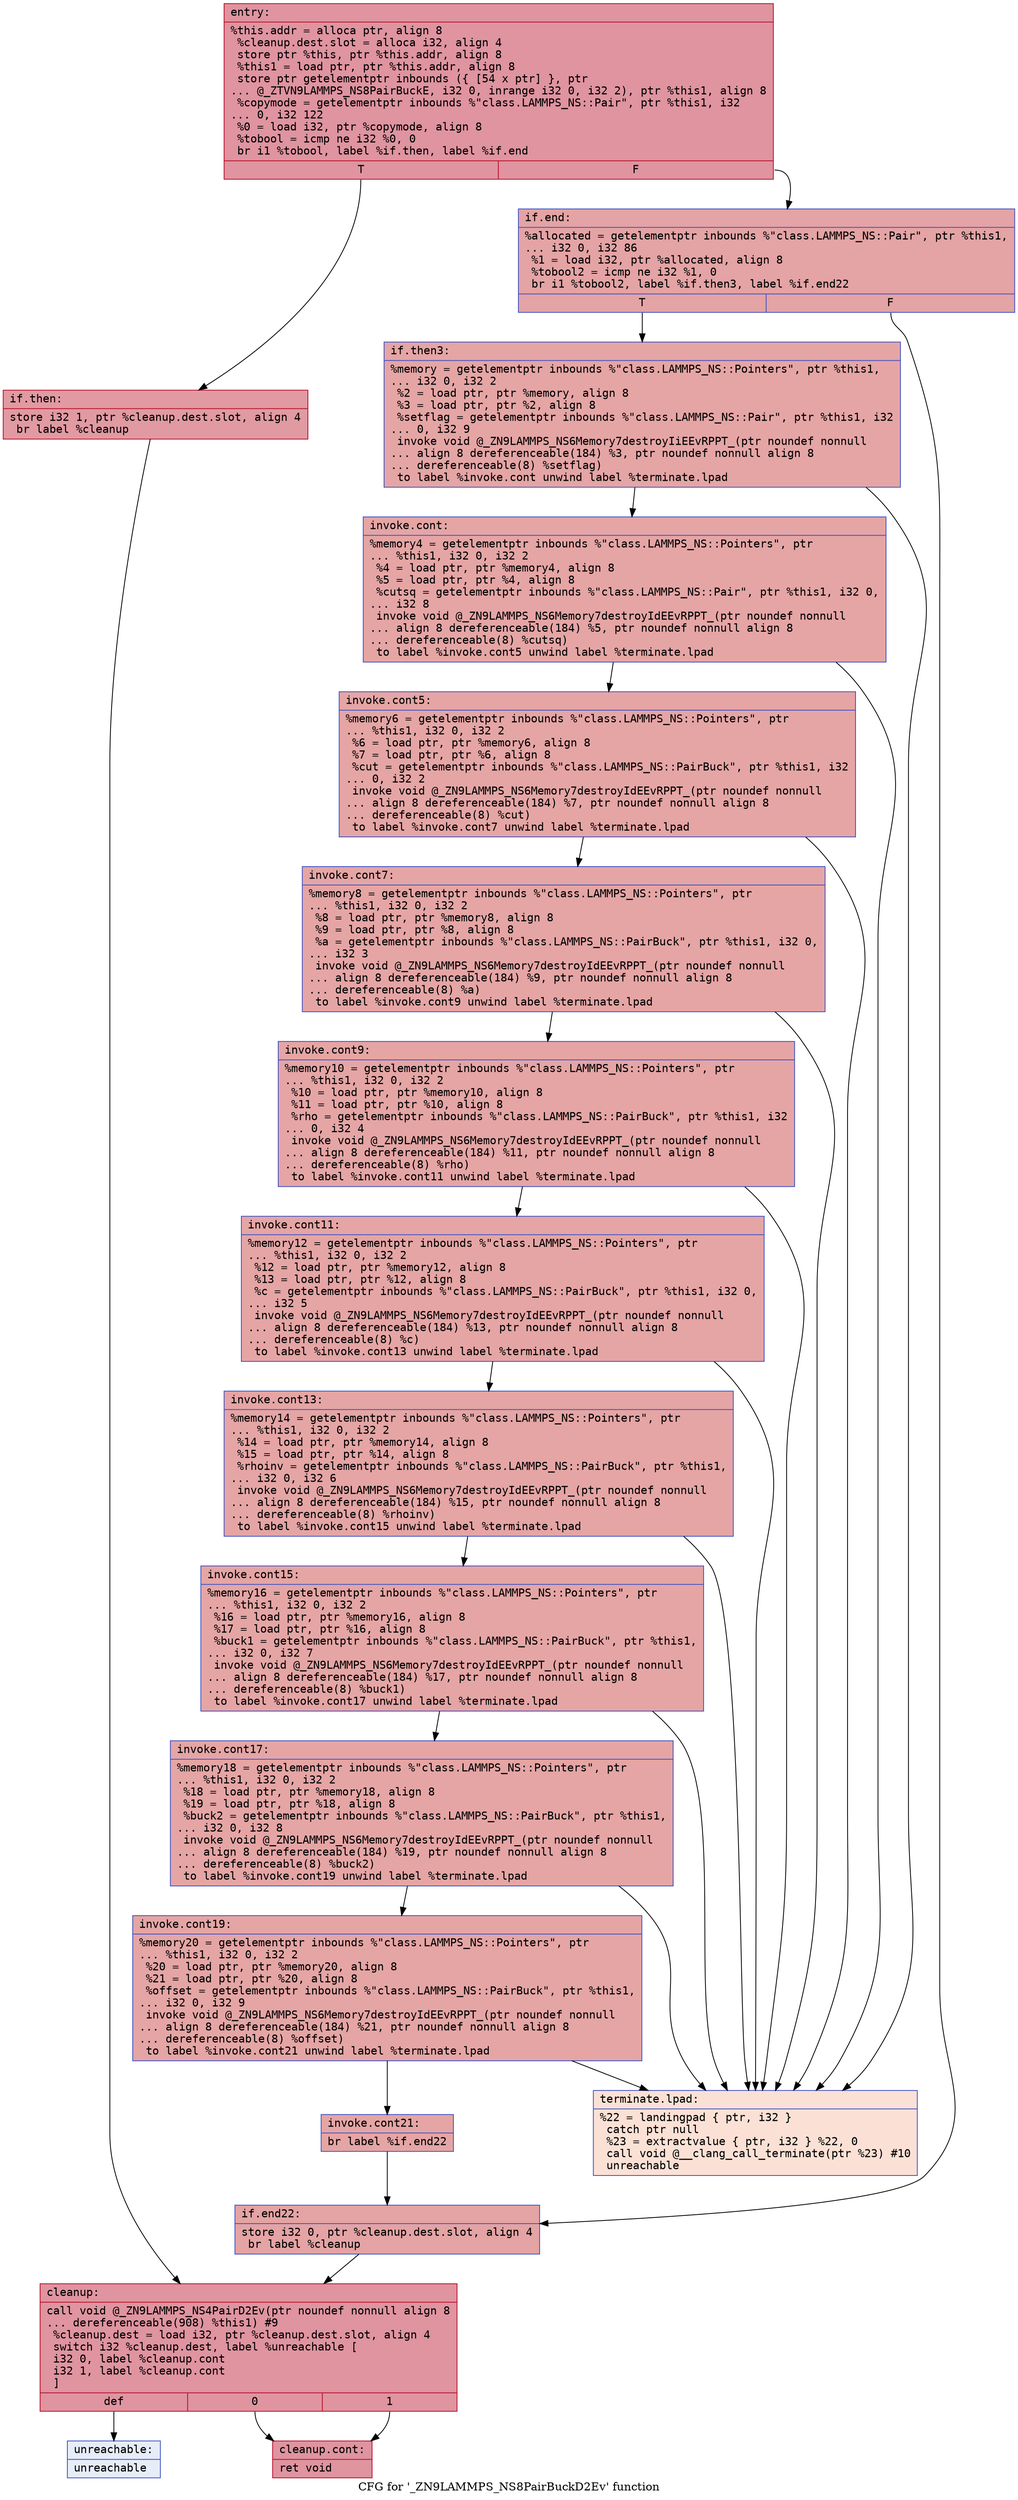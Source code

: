 digraph "CFG for '_ZN9LAMMPS_NS8PairBuckD2Ev' function" {
	label="CFG for '_ZN9LAMMPS_NS8PairBuckD2Ev' function";

	Node0x5564f35c2400 [shape=record,color="#b70d28ff", style=filled, fillcolor="#b70d2870" fontname="Courier",label="{entry:\l|  %this.addr = alloca ptr, align 8\l  %cleanup.dest.slot = alloca i32, align 4\l  store ptr %this, ptr %this.addr, align 8\l  %this1 = load ptr, ptr %this.addr, align 8\l  store ptr getelementptr inbounds (\{ [54 x ptr] \}, ptr\l... @_ZTVN9LAMMPS_NS8PairBuckE, i32 0, inrange i32 0, i32 2), ptr %this1, align 8\l  %copymode = getelementptr inbounds %\"class.LAMMPS_NS::Pair\", ptr %this1, i32\l... 0, i32 122\l  %0 = load i32, ptr %copymode, align 8\l  %tobool = icmp ne i32 %0, 0\l  br i1 %tobool, label %if.then, label %if.end\l|{<s0>T|<s1>F}}"];
	Node0x5564f35c2400:s0 -> Node0x5564f35c2940[tooltip="entry -> if.then\nProbability 62.50%" ];
	Node0x5564f35c2400:s1 -> Node0x5564f35c31c0[tooltip="entry -> if.end\nProbability 37.50%" ];
	Node0x5564f35c2940 [shape=record,color="#b70d28ff", style=filled, fillcolor="#bb1b2c70" fontname="Courier",label="{if.then:\l|  store i32 1, ptr %cleanup.dest.slot, align 4\l  br label %cleanup\l}"];
	Node0x5564f35c2940 -> Node0x5564f35c3410[tooltip="if.then -> cleanup\nProbability 100.00%" ];
	Node0x5564f35c31c0 [shape=record,color="#3d50c3ff", style=filled, fillcolor="#c32e3170" fontname="Courier",label="{if.end:\l|  %allocated = getelementptr inbounds %\"class.LAMMPS_NS::Pair\", ptr %this1,\l... i32 0, i32 86\l  %1 = load i32, ptr %allocated, align 8\l  %tobool2 = icmp ne i32 %1, 0\l  br i1 %tobool2, label %if.then3, label %if.end22\l|{<s0>T|<s1>F}}"];
	Node0x5564f35c31c0:s0 -> Node0x5564f35c36e0[tooltip="if.end -> if.then3\nProbability 62.50%" ];
	Node0x5564f35c31c0:s1 -> Node0x5564f35c2300[tooltip="if.end -> if.end22\nProbability 37.50%" ];
	Node0x5564f35c36e0 [shape=record,color="#3d50c3ff", style=filled, fillcolor="#c5333470" fontname="Courier",label="{if.then3:\l|  %memory = getelementptr inbounds %\"class.LAMMPS_NS::Pointers\", ptr %this1,\l... i32 0, i32 2\l  %2 = load ptr, ptr %memory, align 8\l  %3 = load ptr, ptr %2, align 8\l  %setflag = getelementptr inbounds %\"class.LAMMPS_NS::Pair\", ptr %this1, i32\l... 0, i32 9\l  invoke void @_ZN9LAMMPS_NS6Memory7destroyIiEEvRPPT_(ptr noundef nonnull\l... align 8 dereferenceable(184) %3, ptr noundef nonnull align 8\l... dereferenceable(8) %setflag)\l          to label %invoke.cont unwind label %terminate.lpad\l}"];
	Node0x5564f35c36e0 -> Node0x5564f35c3d30[tooltip="if.then3 -> invoke.cont\nProbability 100.00%" ];
	Node0x5564f35c36e0 -> Node0x5564f35c3e10[tooltip="if.then3 -> terminate.lpad\nProbability 0.00%" ];
	Node0x5564f35c3d30 [shape=record,color="#3d50c3ff", style=filled, fillcolor="#c5333470" fontname="Courier",label="{invoke.cont:\l|  %memory4 = getelementptr inbounds %\"class.LAMMPS_NS::Pointers\", ptr\l... %this1, i32 0, i32 2\l  %4 = load ptr, ptr %memory4, align 8\l  %5 = load ptr, ptr %4, align 8\l  %cutsq = getelementptr inbounds %\"class.LAMMPS_NS::Pair\", ptr %this1, i32 0,\l... i32 8\l  invoke void @_ZN9LAMMPS_NS6Memory7destroyIdEEvRPPT_(ptr noundef nonnull\l... align 8 dereferenceable(184) %5, ptr noundef nonnull align 8\l... dereferenceable(8) %cutsq)\l          to label %invoke.cont5 unwind label %terminate.lpad\l}"];
	Node0x5564f35c3d30 -> Node0x5564f35c4440[tooltip="invoke.cont -> invoke.cont5\nProbability 100.00%" ];
	Node0x5564f35c3d30 -> Node0x5564f35c3e10[tooltip="invoke.cont -> terminate.lpad\nProbability 0.00%" ];
	Node0x5564f35c4440 [shape=record,color="#3d50c3ff", style=filled, fillcolor="#c5333470" fontname="Courier",label="{invoke.cont5:\l|  %memory6 = getelementptr inbounds %\"class.LAMMPS_NS::Pointers\", ptr\l... %this1, i32 0, i32 2\l  %6 = load ptr, ptr %memory6, align 8\l  %7 = load ptr, ptr %6, align 8\l  %cut = getelementptr inbounds %\"class.LAMMPS_NS::PairBuck\", ptr %this1, i32\l... 0, i32 2\l  invoke void @_ZN9LAMMPS_NS6Memory7destroyIdEEvRPPT_(ptr noundef nonnull\l... align 8 dereferenceable(184) %7, ptr noundef nonnull align 8\l... dereferenceable(8) %cut)\l          to label %invoke.cont7 unwind label %terminate.lpad\l}"];
	Node0x5564f35c4440 -> Node0x5564f35c49e0[tooltip="invoke.cont5 -> invoke.cont7\nProbability 100.00%" ];
	Node0x5564f35c4440 -> Node0x5564f35c3e10[tooltip="invoke.cont5 -> terminate.lpad\nProbability 0.00%" ];
	Node0x5564f35c49e0 [shape=record,color="#3d50c3ff", style=filled, fillcolor="#c5333470" fontname="Courier",label="{invoke.cont7:\l|  %memory8 = getelementptr inbounds %\"class.LAMMPS_NS::Pointers\", ptr\l... %this1, i32 0, i32 2\l  %8 = load ptr, ptr %memory8, align 8\l  %9 = load ptr, ptr %8, align 8\l  %a = getelementptr inbounds %\"class.LAMMPS_NS::PairBuck\", ptr %this1, i32 0,\l... i32 3\l  invoke void @_ZN9LAMMPS_NS6Memory7destroyIdEEvRPPT_(ptr noundef nonnull\l... align 8 dereferenceable(184) %9, ptr noundef nonnull align 8\l... dereferenceable(8) %a)\l          to label %invoke.cont9 unwind label %terminate.lpad\l}"];
	Node0x5564f35c49e0 -> Node0x5564f35c51c0[tooltip="invoke.cont7 -> invoke.cont9\nProbability 100.00%" ];
	Node0x5564f35c49e0 -> Node0x5564f35c3e10[tooltip="invoke.cont7 -> terminate.lpad\nProbability 0.00%" ];
	Node0x5564f35c51c0 [shape=record,color="#3d50c3ff", style=filled, fillcolor="#c5333470" fontname="Courier",label="{invoke.cont9:\l|  %memory10 = getelementptr inbounds %\"class.LAMMPS_NS::Pointers\", ptr\l... %this1, i32 0, i32 2\l  %10 = load ptr, ptr %memory10, align 8\l  %11 = load ptr, ptr %10, align 8\l  %rho = getelementptr inbounds %\"class.LAMMPS_NS::PairBuck\", ptr %this1, i32\l... 0, i32 4\l  invoke void @_ZN9LAMMPS_NS6Memory7destroyIdEEvRPPT_(ptr noundef nonnull\l... align 8 dereferenceable(184) %11, ptr noundef nonnull align 8\l... dereferenceable(8) %rho)\l          to label %invoke.cont11 unwind label %terminate.lpad\l}"];
	Node0x5564f35c51c0 -> Node0x5564f35c56b0[tooltip="invoke.cont9 -> invoke.cont11\nProbability 100.00%" ];
	Node0x5564f35c51c0 -> Node0x5564f35c3e10[tooltip="invoke.cont9 -> terminate.lpad\nProbability 0.00%" ];
	Node0x5564f35c56b0 [shape=record,color="#3d50c3ff", style=filled, fillcolor="#c5333470" fontname="Courier",label="{invoke.cont11:\l|  %memory12 = getelementptr inbounds %\"class.LAMMPS_NS::Pointers\", ptr\l... %this1, i32 0, i32 2\l  %12 = load ptr, ptr %memory12, align 8\l  %13 = load ptr, ptr %12, align 8\l  %c = getelementptr inbounds %\"class.LAMMPS_NS::PairBuck\", ptr %this1, i32 0,\l... i32 5\l  invoke void @_ZN9LAMMPS_NS6Memory7destroyIdEEvRPPT_(ptr noundef nonnull\l... align 8 dereferenceable(184) %13, ptr noundef nonnull align 8\l... dereferenceable(8) %c)\l          to label %invoke.cont13 unwind label %terminate.lpad\l}"];
	Node0x5564f35c56b0 -> Node0x5564f35c5b80[tooltip="invoke.cont11 -> invoke.cont13\nProbability 100.00%" ];
	Node0x5564f35c56b0 -> Node0x5564f35c3e10[tooltip="invoke.cont11 -> terminate.lpad\nProbability 0.00%" ];
	Node0x5564f35c5b80 [shape=record,color="#3d50c3ff", style=filled, fillcolor="#c5333470" fontname="Courier",label="{invoke.cont13:\l|  %memory14 = getelementptr inbounds %\"class.LAMMPS_NS::Pointers\", ptr\l... %this1, i32 0, i32 2\l  %14 = load ptr, ptr %memory14, align 8\l  %15 = load ptr, ptr %14, align 8\l  %rhoinv = getelementptr inbounds %\"class.LAMMPS_NS::PairBuck\", ptr %this1,\l... i32 0, i32 6\l  invoke void @_ZN9LAMMPS_NS6Memory7destroyIdEEvRPPT_(ptr noundef nonnull\l... align 8 dereferenceable(184) %15, ptr noundef nonnull align 8\l... dereferenceable(8) %rhoinv)\l          to label %invoke.cont15 unwind label %terminate.lpad\l}"];
	Node0x5564f35c5b80 -> Node0x5564f35c6050[tooltip="invoke.cont13 -> invoke.cont15\nProbability 100.00%" ];
	Node0x5564f35c5b80 -> Node0x5564f35c3e10[tooltip="invoke.cont13 -> terminate.lpad\nProbability 0.00%" ];
	Node0x5564f35c6050 [shape=record,color="#3d50c3ff", style=filled, fillcolor="#c5333470" fontname="Courier",label="{invoke.cont15:\l|  %memory16 = getelementptr inbounds %\"class.LAMMPS_NS::Pointers\", ptr\l... %this1, i32 0, i32 2\l  %16 = load ptr, ptr %memory16, align 8\l  %17 = load ptr, ptr %16, align 8\l  %buck1 = getelementptr inbounds %\"class.LAMMPS_NS::PairBuck\", ptr %this1,\l... i32 0, i32 7\l  invoke void @_ZN9LAMMPS_NS6Memory7destroyIdEEvRPPT_(ptr noundef nonnull\l... align 8 dereferenceable(184) %17, ptr noundef nonnull align 8\l... dereferenceable(8) %buck1)\l          to label %invoke.cont17 unwind label %terminate.lpad\l}"];
	Node0x5564f35c6050 -> Node0x5564f35c6520[tooltip="invoke.cont15 -> invoke.cont17\nProbability 100.00%" ];
	Node0x5564f35c6050 -> Node0x5564f35c3e10[tooltip="invoke.cont15 -> terminate.lpad\nProbability 0.00%" ];
	Node0x5564f35c6520 [shape=record,color="#3d50c3ff", style=filled, fillcolor="#c5333470" fontname="Courier",label="{invoke.cont17:\l|  %memory18 = getelementptr inbounds %\"class.LAMMPS_NS::Pointers\", ptr\l... %this1, i32 0, i32 2\l  %18 = load ptr, ptr %memory18, align 8\l  %19 = load ptr, ptr %18, align 8\l  %buck2 = getelementptr inbounds %\"class.LAMMPS_NS::PairBuck\", ptr %this1,\l... i32 0, i32 8\l  invoke void @_ZN9LAMMPS_NS6Memory7destroyIdEEvRPPT_(ptr noundef nonnull\l... align 8 dereferenceable(184) %19, ptr noundef nonnull align 8\l... dereferenceable(8) %buck2)\l          to label %invoke.cont19 unwind label %terminate.lpad\l}"];
	Node0x5564f35c6520 -> Node0x5564f35c69c0[tooltip="invoke.cont17 -> invoke.cont19\nProbability 100.00%" ];
	Node0x5564f35c6520 -> Node0x5564f35c3e10[tooltip="invoke.cont17 -> terminate.lpad\nProbability 0.00%" ];
	Node0x5564f35c69c0 [shape=record,color="#3d50c3ff", style=filled, fillcolor="#c5333470" fontname="Courier",label="{invoke.cont19:\l|  %memory20 = getelementptr inbounds %\"class.LAMMPS_NS::Pointers\", ptr\l... %this1, i32 0, i32 2\l  %20 = load ptr, ptr %memory20, align 8\l  %21 = load ptr, ptr %20, align 8\l  %offset = getelementptr inbounds %\"class.LAMMPS_NS::PairBuck\", ptr %this1,\l... i32 0, i32 9\l  invoke void @_ZN9LAMMPS_NS6Memory7destroyIdEEvRPPT_(ptr noundef nonnull\l... align 8 dereferenceable(184) %21, ptr noundef nonnull align 8\l... dereferenceable(8) %offset)\l          to label %invoke.cont21 unwind label %terminate.lpad\l}"];
	Node0x5564f35c69c0 -> Node0x5564f35c6e60[tooltip="invoke.cont19 -> invoke.cont21\nProbability 100.00%" ];
	Node0x5564f35c69c0 -> Node0x5564f35c3e10[tooltip="invoke.cont19 -> terminate.lpad\nProbability 0.00%" ];
	Node0x5564f35c6e60 [shape=record,color="#3d50c3ff", style=filled, fillcolor="#c5333470" fontname="Courier",label="{invoke.cont21:\l|  br label %if.end22\l}"];
	Node0x5564f35c6e60 -> Node0x5564f35c2300[tooltip="invoke.cont21 -> if.end22\nProbability 100.00%" ];
	Node0x5564f35c2300 [shape=record,color="#3d50c3ff", style=filled, fillcolor="#c32e3170" fontname="Courier",label="{if.end22:\l|  store i32 0, ptr %cleanup.dest.slot, align 4\l  br label %cleanup\l}"];
	Node0x5564f35c2300 -> Node0x5564f35c3410[tooltip="if.end22 -> cleanup\nProbability 100.00%" ];
	Node0x5564f35c3410 [shape=record,color="#b70d28ff", style=filled, fillcolor="#b70d2870" fontname="Courier",label="{cleanup:\l|  call void @_ZN9LAMMPS_NS4PairD2Ev(ptr noundef nonnull align 8\l... dereferenceable(908) %this1) #9\l  %cleanup.dest = load i32, ptr %cleanup.dest.slot, align 4\l  switch i32 %cleanup.dest, label %unreachable [\l    i32 0, label %cleanup.cont\l    i32 1, label %cleanup.cont\l  ]\l|{<s0>def|<s1>0|<s2>1}}"];
	Node0x5564f35c3410:s0 -> Node0x5564f35c7410[tooltip="cleanup -> unreachable\nProbability 0.00%" ];
	Node0x5564f35c3410:s1 -> Node0x5564f35c7460[tooltip="cleanup -> cleanup.cont\nProbability 100.00%" ];
	Node0x5564f35c3410:s2 -> Node0x5564f35c7460[tooltip="cleanup -> cleanup.cont\nProbability 100.00%" ];
	Node0x5564f35c7460 [shape=record,color="#b70d28ff", style=filled, fillcolor="#b70d2870" fontname="Courier",label="{cleanup.cont:\l|  ret void\l}"];
	Node0x5564f35c3e10 [shape=record,color="#3d50c3ff", style=filled, fillcolor="#f7bca170" fontname="Courier",label="{terminate.lpad:\l|  %22 = landingpad \{ ptr, i32 \}\l          catch ptr null\l  %23 = extractvalue \{ ptr, i32 \} %22, 0\l  call void @__clang_call_terminate(ptr %23) #10\l  unreachable\l}"];
	Node0x5564f35c7410 [shape=record,color="#3d50c3ff", style=filled, fillcolor="#c7d7f070" fontname="Courier",label="{unreachable:\l|  unreachable\l}"];
}
